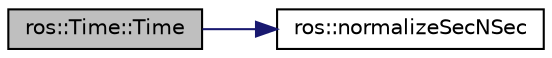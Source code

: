 digraph "ros::Time::Time"
{
  edge [fontname="Helvetica",fontsize="10",labelfontname="Helvetica",labelfontsize="10"];
  node [fontname="Helvetica",fontsize="10",shape=record];
  rankdir="LR";
  Node1 [label="ros::Time::Time",height=0.2,width=0.4,color="black", fillcolor="grey75", style="filled" fontcolor="black"];
  Node1 -> Node2 [color="midnightblue",fontsize="10",style="solid",fontname="Helvetica"];
  Node2 [label="ros::normalizeSecNSec",height=0.2,width=0.4,color="black", fillcolor="white", style="filled",URL="$namespaceros.html#a36a3a005f3a7abb8e94725cc55675be6"];
}
